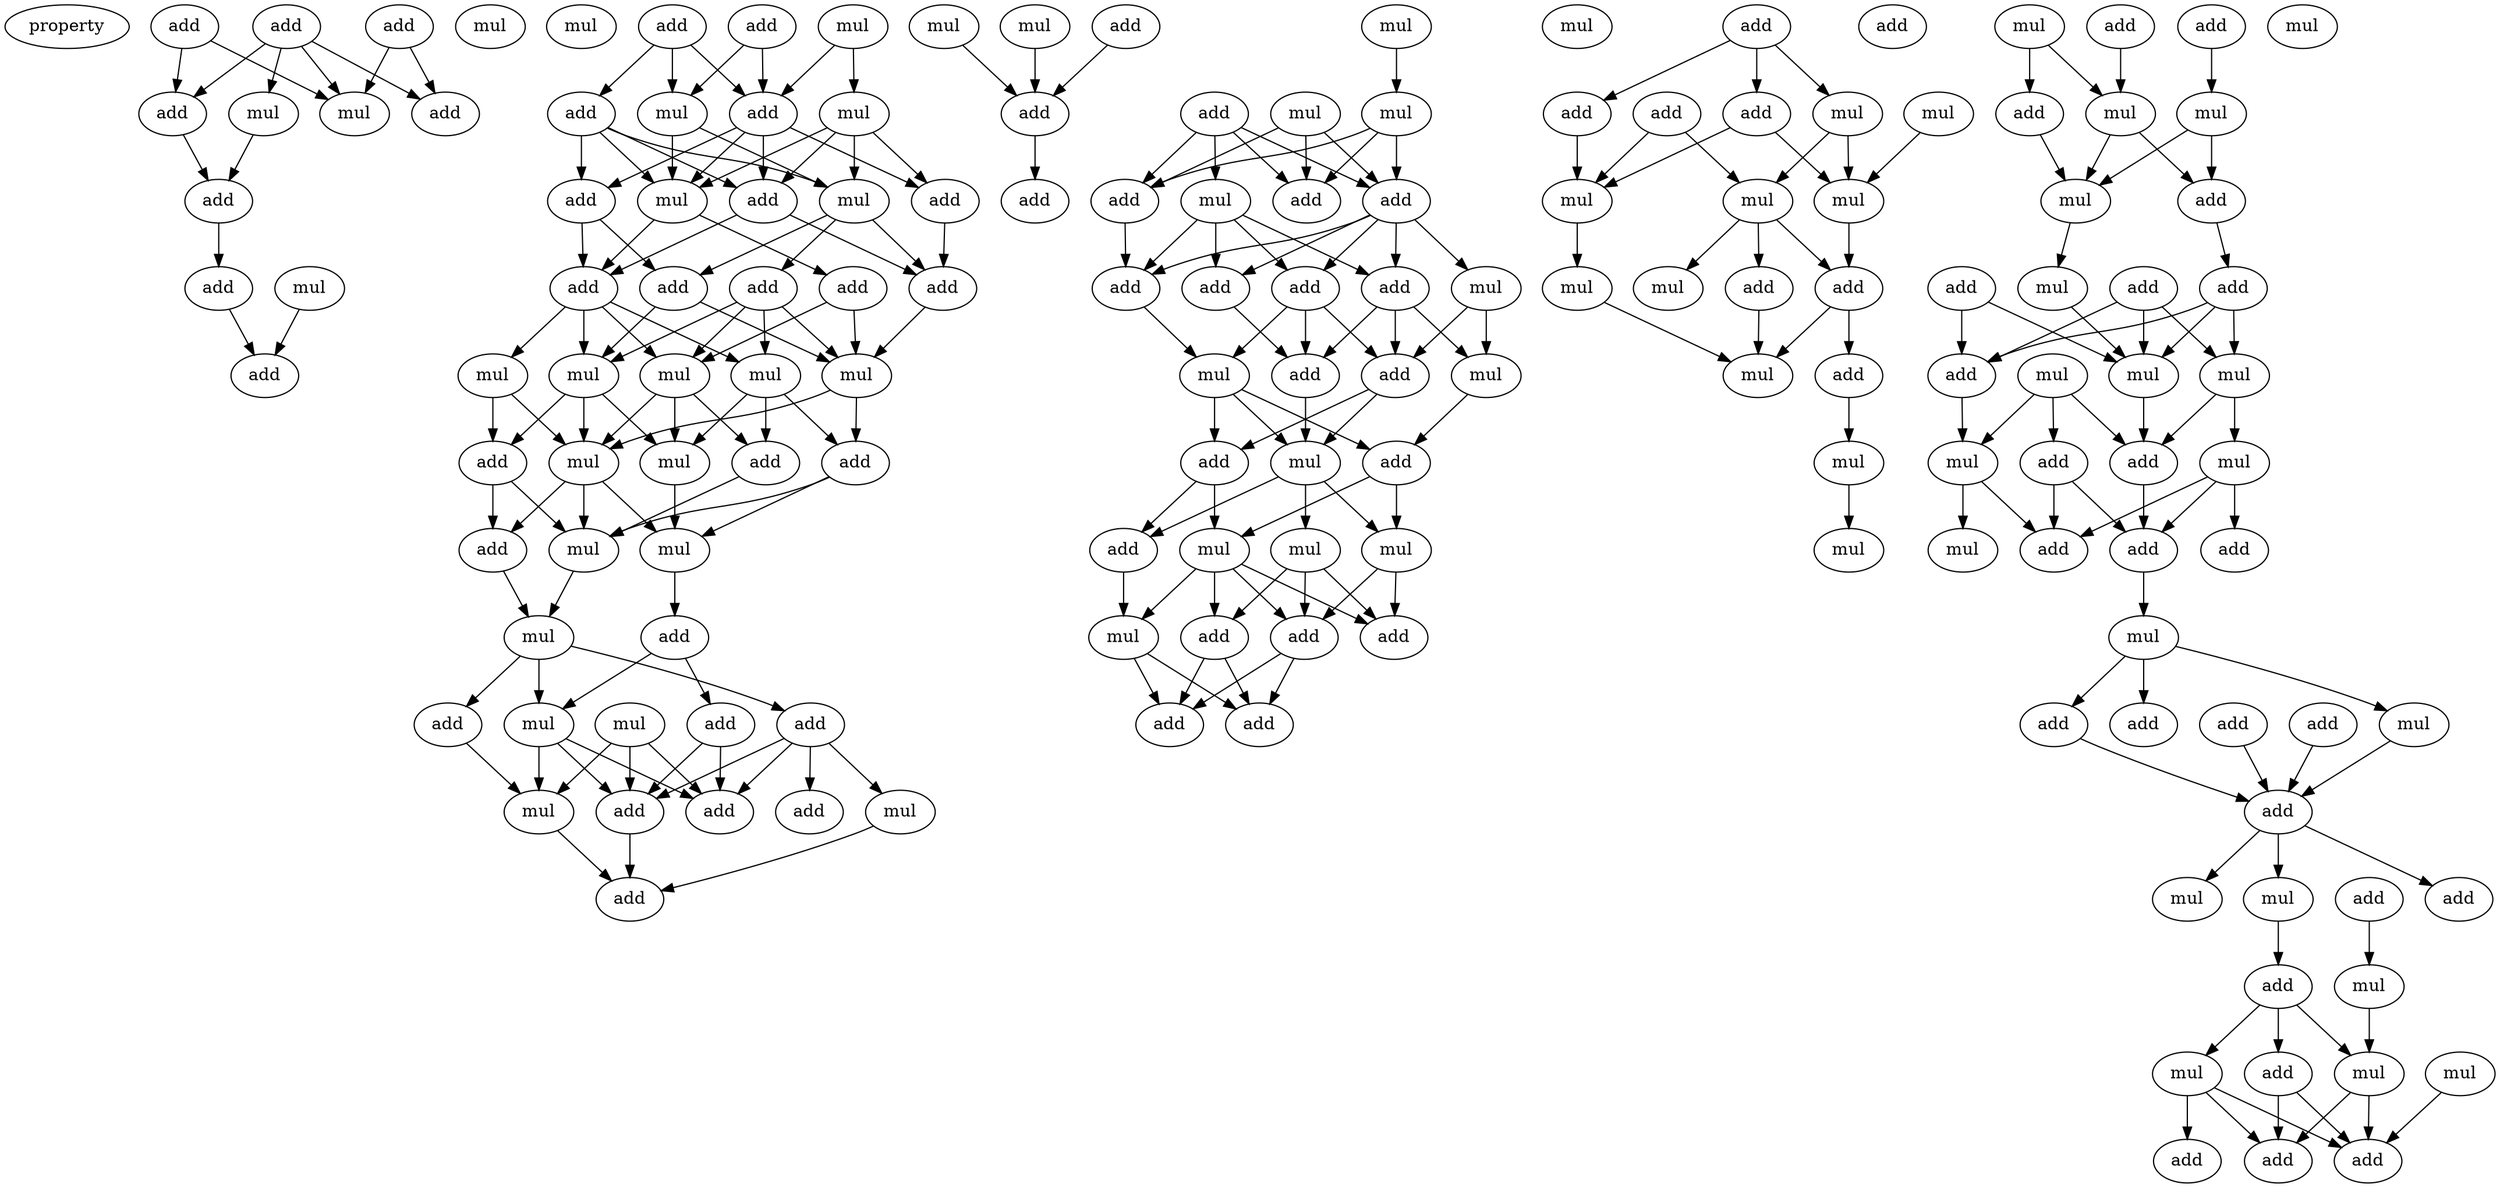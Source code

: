 digraph {
    node [fontcolor=black]
    property [mul=2,lf=1.3]
    0 [ label = add ];
    1 [ label = add ];
    2 [ label = add ];
    3 [ label = mul ];
    4 [ label = mul ];
    5 [ label = add ];
    6 [ label = add ];
    7 [ label = mul ];
    8 [ label = add ];
    9 [ label = add ];
    10 [ label = mul ];
    11 [ label = mul ];
    12 [ label = add ];
    13 [ label = add ];
    14 [ label = mul ];
    15 [ label = add ];
    16 [ label = mul ];
    17 [ label = add ];
    18 [ label = add ];
    19 [ label = mul ];
    20 [ label = add ];
    21 [ label = add ];
    22 [ label = mul ];
    23 [ label = mul ];
    24 [ label = add ];
    25 [ label = add ];
    26 [ label = add ];
    27 [ label = add ];
    28 [ label = add ];
    29 [ label = add ];
    30 [ label = mul ];
    31 [ label = mul ];
    32 [ label = mul ];
    33 [ label = mul ];
    34 [ label = mul ];
    35 [ label = add ];
    36 [ label = mul ];
    37 [ label = mul ];
    38 [ label = add ];
    39 [ label = add ];
    40 [ label = mul ];
    41 [ label = add ];
    42 [ label = mul ];
    43 [ label = add ];
    44 [ label = mul ];
    45 [ label = add ];
    46 [ label = mul ];
    47 [ label = add ];
    48 [ label = add ];
    49 [ label = mul ];
    50 [ label = mul ];
    51 [ label = mul ];
    52 [ label = add ];
    53 [ label = add ];
    54 [ label = add ];
    55 [ label = add ];
    56 [ label = mul ];
    57 [ label = mul ];
    58 [ label = add ];
    59 [ label = add ];
    60 [ label = mul ];
    61 [ label = mul ];
    62 [ label = add ];
    63 [ label = add ];
    64 [ label = mul ];
    65 [ label = mul ];
    66 [ label = mul ];
    67 [ label = add ];
    68 [ label = add ];
    69 [ label = add ];
    70 [ label = add ];
    71 [ label = add ];
    72 [ label = add ];
    73 [ label = add ];
    74 [ label = mul ];
    75 [ label = add ];
    76 [ label = mul ];
    77 [ label = add ];
    78 [ label = mul ];
    79 [ label = add ];
    80 [ label = add ];
    81 [ label = mul ];
    82 [ label = add ];
    83 [ label = mul ];
    84 [ label = mul ];
    85 [ label = mul ];
    86 [ label = mul ];
    87 [ label = add ];
    88 [ label = add ];
    89 [ label = add ];
    90 [ label = add ];
    91 [ label = add ];
    92 [ label = add ];
    93 [ label = add ];
    94 [ label = add ];
    95 [ label = add ];
    96 [ label = mul ];
    97 [ label = mul ];
    98 [ label = mul ];
    99 [ label = mul ];
    100 [ label = mul ];
    101 [ label = add ];
    102 [ label = add ];
    103 [ label = mul ];
    104 [ label = mul ];
    105 [ label = mul ];
    106 [ label = add ];
    107 [ label = add ];
    108 [ label = mul ];
    109 [ label = add ];
    110 [ label = add ];
    111 [ label = mul ];
    112 [ label = mul ];
    113 [ label = mul ];
    114 [ label = add ];
    115 [ label = mul ];
    116 [ label = mul ];
    117 [ label = add ];
    118 [ label = mul ];
    119 [ label = add ];
    120 [ label = mul ];
    121 [ label = add ];
    122 [ label = add ];
    123 [ label = mul ];
    124 [ label = add ];
    125 [ label = mul ];
    126 [ label = mul ];
    127 [ label = add ];
    128 [ label = mul ];
    129 [ label = mul ];
    130 [ label = add ];
    131 [ label = add ];
    132 [ label = mul ];
    133 [ label = add ];
    134 [ label = add ];
    135 [ label = mul ];
    136 [ label = add ];
    137 [ label = add ];
    138 [ label = add ];
    139 [ label = add ];
    140 [ label = mul ];
    141 [ label = add ];
    142 [ label = add ];
    143 [ label = add ];
    144 [ label = mul ];
    145 [ label = mul ];
    146 [ label = mul ];
    147 [ label = add ];
    148 [ label = mul ];
    149 [ label = mul ];
    150 [ label = mul ];
    151 [ label = add ];
    152 [ label = add ];
    153 [ label = add ];
    154 [ label = add ];
    0 -> 3 [ name = 0 ];
    0 -> 6 [ name = 1 ];
    1 -> 3 [ name = 2 ];
    1 -> 5 [ name = 3 ];
    1 -> 6 [ name = 4 ];
    1 -> 7 [ name = 5 ];
    2 -> 3 [ name = 6 ];
    2 -> 5 [ name = 7 ];
    5 -> 8 [ name = 8 ];
    7 -> 8 [ name = 9 ];
    8 -> 9 [ name = 10 ];
    9 -> 12 [ name = 11 ];
    11 -> 12 [ name = 12 ];
    13 -> 17 [ name = 13 ];
    13 -> 18 [ name = 14 ];
    13 -> 19 [ name = 15 ];
    14 -> 16 [ name = 16 ];
    14 -> 18 [ name = 17 ];
    15 -> 18 [ name = 18 ];
    15 -> 19 [ name = 19 ];
    16 -> 20 [ name = 20 ];
    16 -> 21 [ name = 21 ];
    16 -> 22 [ name = 22 ];
    16 -> 23 [ name = 23 ];
    17 -> 20 [ name = 24 ];
    17 -> 22 [ name = 25 ];
    17 -> 23 [ name = 26 ];
    17 -> 24 [ name = 27 ];
    18 -> 20 [ name = 28 ];
    18 -> 21 [ name = 29 ];
    18 -> 22 [ name = 30 ];
    18 -> 24 [ name = 31 ];
    19 -> 22 [ name = 32 ];
    19 -> 23 [ name = 33 ];
    20 -> 25 [ name = 34 ];
    20 -> 27 [ name = 35 ];
    21 -> 25 [ name = 36 ];
    22 -> 27 [ name = 37 ];
    22 -> 29 [ name = 38 ];
    23 -> 25 [ name = 39 ];
    23 -> 26 [ name = 40 ];
    23 -> 28 [ name = 41 ];
    24 -> 27 [ name = 42 ];
    24 -> 28 [ name = 43 ];
    25 -> 31 [ name = 44 ];
    26 -> 30 [ name = 45 ];
    26 -> 31 [ name = 46 ];
    26 -> 33 [ name = 47 ];
    26 -> 34 [ name = 48 ];
    27 -> 30 [ name = 49 ];
    27 -> 32 [ name = 50 ];
    27 -> 33 [ name = 51 ];
    27 -> 34 [ name = 52 ];
    28 -> 31 [ name = 53 ];
    28 -> 34 [ name = 54 ];
    29 -> 30 [ name = 55 ];
    29 -> 31 [ name = 56 ];
    30 -> 36 [ name = 57 ];
    30 -> 37 [ name = 58 ];
    30 -> 39 [ name = 59 ];
    31 -> 35 [ name = 60 ];
    31 -> 36 [ name = 61 ];
    32 -> 36 [ name = 62 ];
    32 -> 38 [ name = 63 ];
    33 -> 35 [ name = 64 ];
    33 -> 37 [ name = 65 ];
    33 -> 39 [ name = 66 ];
    34 -> 36 [ name = 67 ];
    34 -> 37 [ name = 68 ];
    34 -> 38 [ name = 69 ];
    35 -> 40 [ name = 70 ];
    35 -> 42 [ name = 71 ];
    36 -> 40 [ name = 72 ];
    36 -> 41 [ name = 73 ];
    36 -> 42 [ name = 74 ];
    37 -> 42 [ name = 75 ];
    38 -> 40 [ name = 76 ];
    38 -> 41 [ name = 77 ];
    39 -> 40 [ name = 78 ];
    40 -> 44 [ name = 79 ];
    41 -> 44 [ name = 80 ];
    42 -> 43 [ name = 81 ];
    43 -> 46 [ name = 82 ];
    43 -> 47 [ name = 83 ];
    44 -> 45 [ name = 84 ];
    44 -> 46 [ name = 85 ];
    44 -> 48 [ name = 86 ];
    45 -> 50 [ name = 87 ];
    45 -> 52 [ name = 88 ];
    45 -> 53 [ name = 89 ];
    45 -> 54 [ name = 90 ];
    46 -> 51 [ name = 91 ];
    46 -> 52 [ name = 92 ];
    46 -> 53 [ name = 93 ];
    47 -> 52 [ name = 94 ];
    47 -> 53 [ name = 95 ];
    48 -> 51 [ name = 96 ];
    49 -> 51 [ name = 97 ];
    49 -> 52 [ name = 98 ];
    49 -> 53 [ name = 99 ];
    50 -> 55 [ name = 100 ];
    51 -> 55 [ name = 101 ];
    53 -> 55 [ name = 102 ];
    56 -> 59 [ name = 103 ];
    57 -> 59 [ name = 104 ];
    58 -> 59 [ name = 105 ];
    59 -> 62 [ name = 106 ];
    60 -> 64 [ name = 107 ];
    63 -> 66 [ name = 108 ];
    63 -> 67 [ name = 109 ];
    63 -> 68 [ name = 110 ];
    63 -> 69 [ name = 111 ];
    64 -> 67 [ name = 112 ];
    64 -> 68 [ name = 113 ];
    64 -> 69 [ name = 114 ];
    65 -> 67 [ name = 115 ];
    65 -> 68 [ name = 116 ];
    65 -> 69 [ name = 117 ];
    66 -> 70 [ name = 118 ];
    66 -> 71 [ name = 119 ];
    66 -> 72 [ name = 120 ];
    66 -> 73 [ name = 121 ];
    67 -> 73 [ name = 122 ];
    68 -> 70 [ name = 123 ];
    68 -> 71 [ name = 124 ];
    68 -> 72 [ name = 125 ];
    68 -> 73 [ name = 126 ];
    68 -> 74 [ name = 127 ];
    70 -> 75 [ name = 128 ];
    71 -> 75 [ name = 129 ];
    71 -> 76 [ name = 130 ];
    71 -> 77 [ name = 131 ];
    72 -> 75 [ name = 132 ];
    72 -> 77 [ name = 133 ];
    72 -> 78 [ name = 134 ];
    73 -> 78 [ name = 135 ];
    74 -> 76 [ name = 136 ];
    74 -> 77 [ name = 137 ];
    75 -> 81 [ name = 138 ];
    76 -> 79 [ name = 139 ];
    77 -> 80 [ name = 140 ];
    77 -> 81 [ name = 141 ];
    78 -> 79 [ name = 142 ];
    78 -> 80 [ name = 143 ];
    78 -> 81 [ name = 144 ];
    79 -> 83 [ name = 145 ];
    79 -> 85 [ name = 146 ];
    80 -> 82 [ name = 147 ];
    80 -> 83 [ name = 148 ];
    81 -> 82 [ name = 149 ];
    81 -> 84 [ name = 150 ];
    81 -> 85 [ name = 151 ];
    82 -> 86 [ name = 152 ];
    83 -> 86 [ name = 153 ];
    83 -> 87 [ name = 154 ];
    83 -> 88 [ name = 155 ];
    83 -> 89 [ name = 156 ];
    84 -> 87 [ name = 157 ];
    84 -> 88 [ name = 158 ];
    84 -> 89 [ name = 159 ];
    85 -> 87 [ name = 160 ];
    85 -> 89 [ name = 161 ];
    86 -> 90 [ name = 162 ];
    86 -> 91 [ name = 163 ];
    88 -> 90 [ name = 164 ];
    88 -> 91 [ name = 165 ];
    89 -> 90 [ name = 166 ];
    89 -> 91 [ name = 167 ];
    92 -> 93 [ name = 168 ];
    92 -> 95 [ name = 169 ];
    92 -> 96 [ name = 170 ];
    93 -> 99 [ name = 171 ];
    94 -> 99 [ name = 172 ];
    94 -> 100 [ name = 173 ];
    95 -> 98 [ name = 174 ];
    95 -> 99 [ name = 175 ];
    96 -> 98 [ name = 176 ];
    96 -> 100 [ name = 177 ];
    97 -> 98 [ name = 178 ];
    98 -> 102 [ name = 179 ];
    99 -> 104 [ name = 180 ];
    100 -> 101 [ name = 181 ];
    100 -> 102 [ name = 182 ];
    100 -> 103 [ name = 183 ];
    101 -> 105 [ name = 184 ];
    102 -> 105 [ name = 185 ];
    102 -> 107 [ name = 186 ];
    104 -> 105 [ name = 187 ];
    107 -> 108 [ name = 188 ];
    108 -> 113 [ name = 189 ];
    109 -> 115 [ name = 190 ];
    110 -> 116 [ name = 191 ];
    111 -> 114 [ name = 192 ];
    111 -> 116 [ name = 193 ];
    114 -> 118 [ name = 194 ];
    115 -> 117 [ name = 195 ];
    115 -> 118 [ name = 196 ];
    116 -> 117 [ name = 197 ];
    116 -> 118 [ name = 198 ];
    117 -> 119 [ name = 199 ];
    118 -> 120 [ name = 200 ];
    119 -> 124 [ name = 201 ];
    119 -> 125 [ name = 202 ];
    119 -> 126 [ name = 203 ];
    120 -> 125 [ name = 204 ];
    121 -> 124 [ name = 205 ];
    121 -> 125 [ name = 206 ];
    122 -> 124 [ name = 207 ];
    122 -> 125 [ name = 208 ];
    122 -> 126 [ name = 209 ];
    123 -> 127 [ name = 210 ];
    123 -> 129 [ name = 211 ];
    123 -> 130 [ name = 212 ];
    124 -> 129 [ name = 213 ];
    125 -> 127 [ name = 214 ];
    126 -> 127 [ name = 215 ];
    126 -> 128 [ name = 216 ];
    127 -> 134 [ name = 217 ];
    128 -> 131 [ name = 218 ];
    128 -> 133 [ name = 219 ];
    128 -> 134 [ name = 220 ];
    129 -> 132 [ name = 221 ];
    129 -> 133 [ name = 222 ];
    130 -> 133 [ name = 223 ];
    130 -> 134 [ name = 224 ];
    134 -> 135 [ name = 225 ];
    135 -> 136 [ name = 226 ];
    135 -> 138 [ name = 227 ];
    135 -> 140 [ name = 228 ];
    137 -> 141 [ name = 229 ];
    138 -> 141 [ name = 230 ];
    139 -> 141 [ name = 231 ];
    140 -> 141 [ name = 232 ];
    141 -> 142 [ name = 233 ];
    141 -> 144 [ name = 234 ];
    141 -> 145 [ name = 235 ];
    143 -> 146 [ name = 236 ];
    145 -> 147 [ name = 237 ];
    146 -> 148 [ name = 238 ];
    147 -> 148 [ name = 239 ];
    147 -> 150 [ name = 240 ];
    147 -> 151 [ name = 241 ];
    148 -> 152 [ name = 242 ];
    148 -> 153 [ name = 243 ];
    149 -> 153 [ name = 244 ];
    150 -> 152 [ name = 245 ];
    150 -> 153 [ name = 246 ];
    150 -> 154 [ name = 247 ];
    151 -> 152 [ name = 248 ];
    151 -> 153 [ name = 249 ];
}
